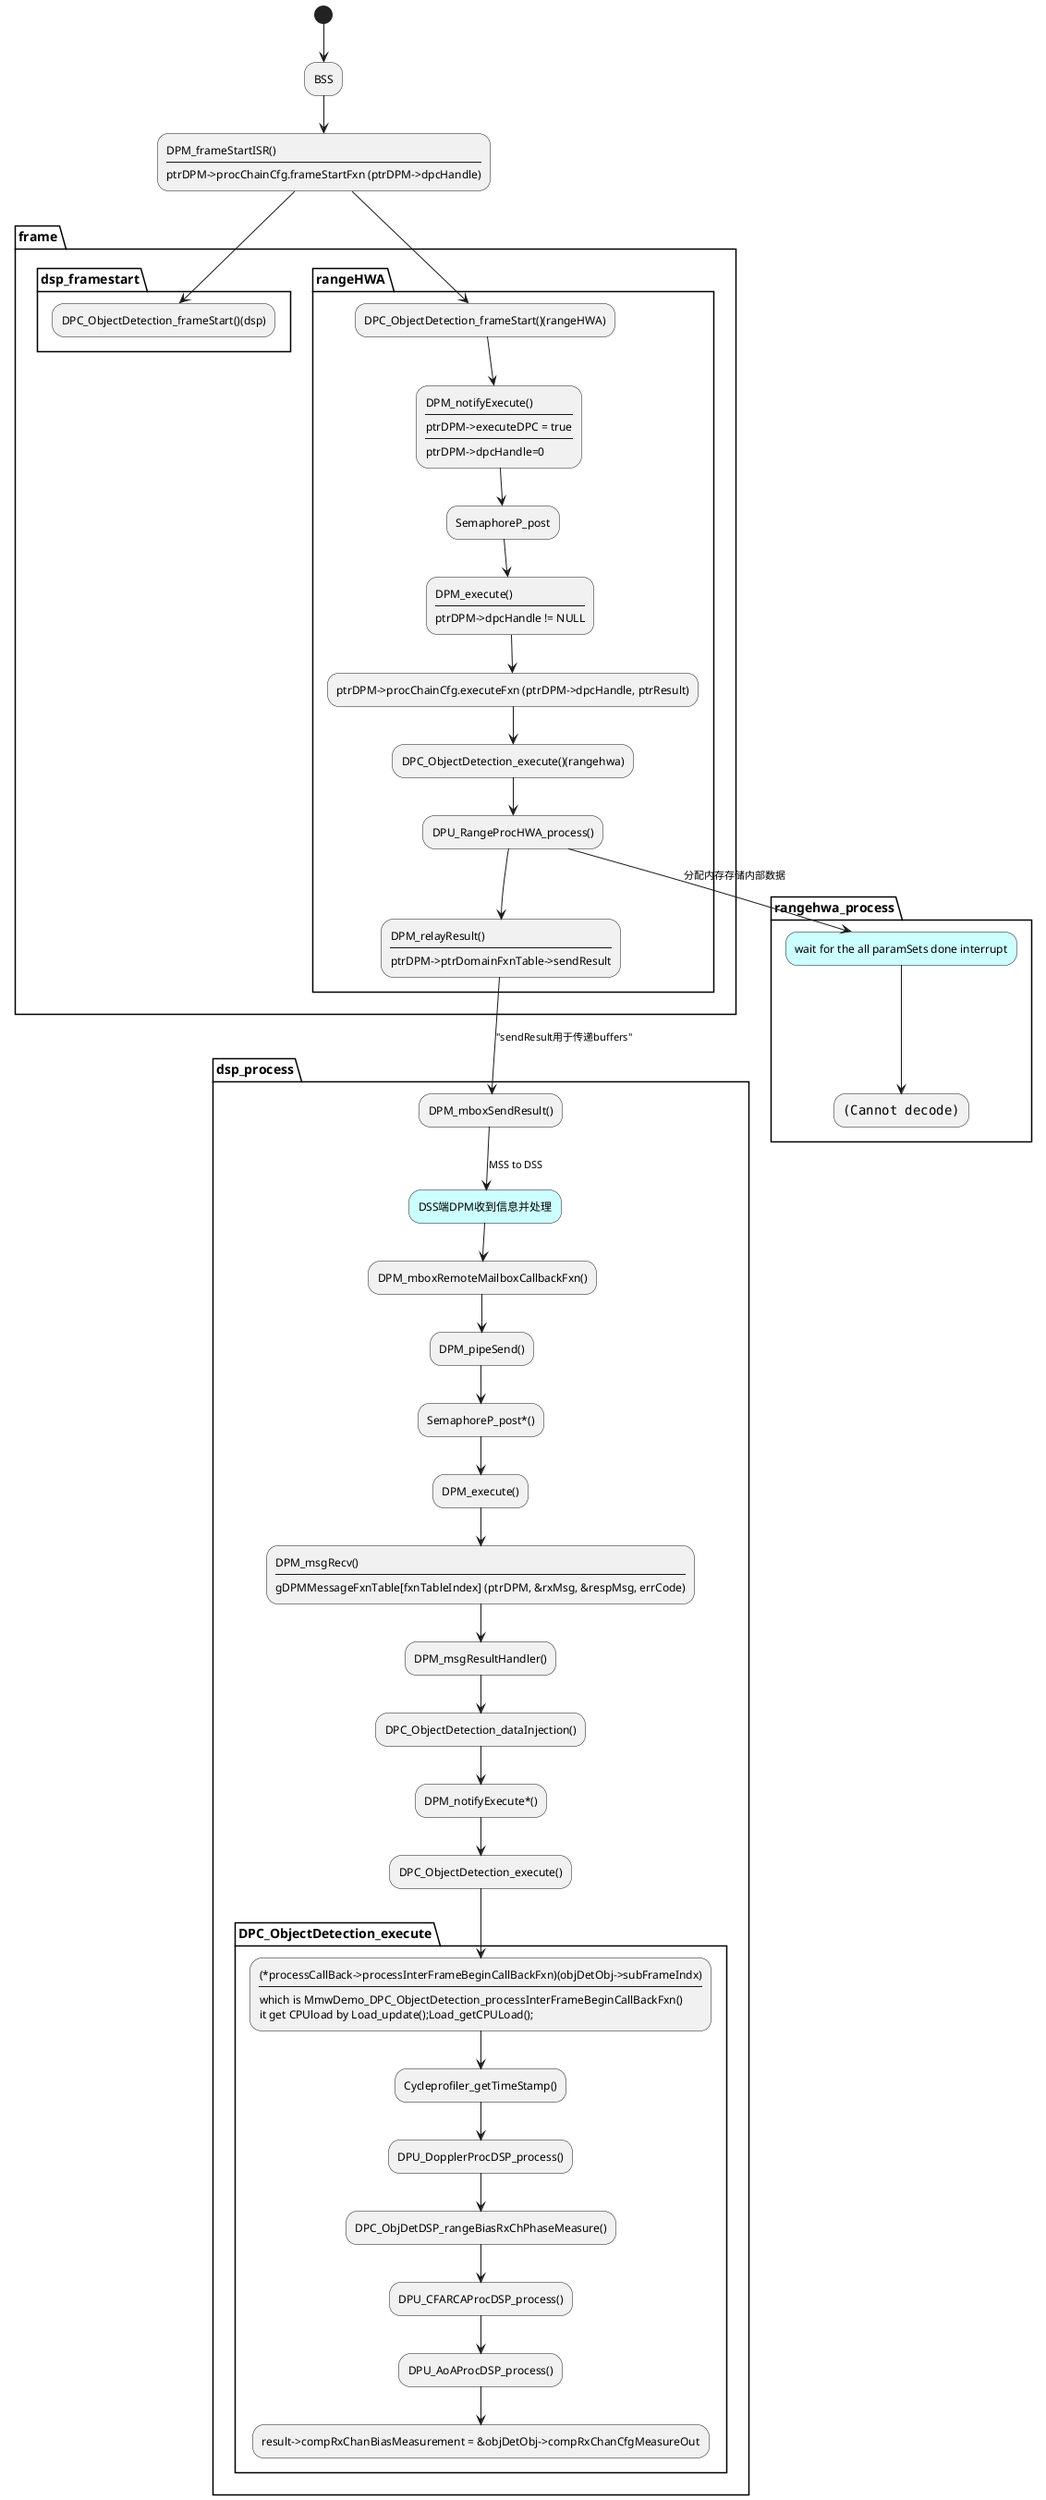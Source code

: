 @startuml event
    (*)-->BSS
    -->"DPM_frameStartISR()
    ----
    ptrDPM->procChainCfg.frameStartFxn (ptrDPM->dpcHandle)" as A1

    partition frame event
        partition dsp_framestart
            A1-->DPC_ObjectDetection_frameStart()(dsp)
        end partition

        partition rangeHWA
            A1-->DPC_ObjectDetection_frameStart()(rangeHWA)
            -->"DPM_notifyExecute()
            ----
            ptrDPM->executeDPC = true
            ----
            ptrDPM->dpcHandle=0"        
            -->SemaphoreP_post 
            -->"DPM_execute()
            ----
            ptrDPM->dpcHandle != NULL"
            -->ptrDPM->procChainCfg.executeFxn (ptrDPM->dpcHandle, ptrResult)
            -->DPC_ObjectDetection_execute()(rangehwa)
            -->"DPU_RangeProcHWA_process()"
            -->"DPM_relayResult()
            ----
            ptrDPM->ptrDomainFxnTable->sendResult" as A2
        end partition

    end partition


    partition rangehwa_process
        "DPU_RangeProcHWA_process()"-->[分配内存存储内部数据]wait for the all paramSets done interrupt #CCFFFF
        --> "<img:/figure/1.png>"
    end partition

    partition dsp_process
        A2-->["sendResult用于传递buffers"]DPM_mboxSendResult()
        -->[MSS to DSS]"DSS端DPM收到信息并处理" #CCFFFF
        -->DPM_mboxRemoteMailboxCallbackFxn()
        -->DPM_pipeSend()
        -->SemaphoreP_post*()
        -->DPM_execute()
        -->"DPM_msgRecv()
        ----
        gDPMMessageFxnTable[fxnTableIndex] (ptrDPM, &rxMsg, &respMsg, errCode)"
        -->DPM_msgResultHandler()
        -->DPC_ObjectDetection_dataInjection()
        -->DPM_notifyExecute*()
        -->DPC_ObjectDetection_execute()

        partition "DPC_ObjectDetection_execute"
            -->"(*processCallBack->processInterFrameBeginCallBackFxn)(objDetObj->subFrameIndx)
            ----
            which is MmwDemo_DPC_ObjectDetection_processInterFrameBeginCallBackFxn() 
            it get CPUload by Load_update();Load_getCPULoad();
            "
            -->Cycleprofiler_getTimeStamp()
            -->DPU_DopplerProcDSP_process()
            -->DPC_ObjDetDSP_rangeBiasRxChPhaseMeasure()
            -->DPU_CFARCAProcDSP_process()
            -->DPU_AoAProcDSP_process()
            -->result->compRxChanBiasMeasurement = &objDetObj->compRxChanCfgMeasureOut
        end partition
    end partition

@enduml